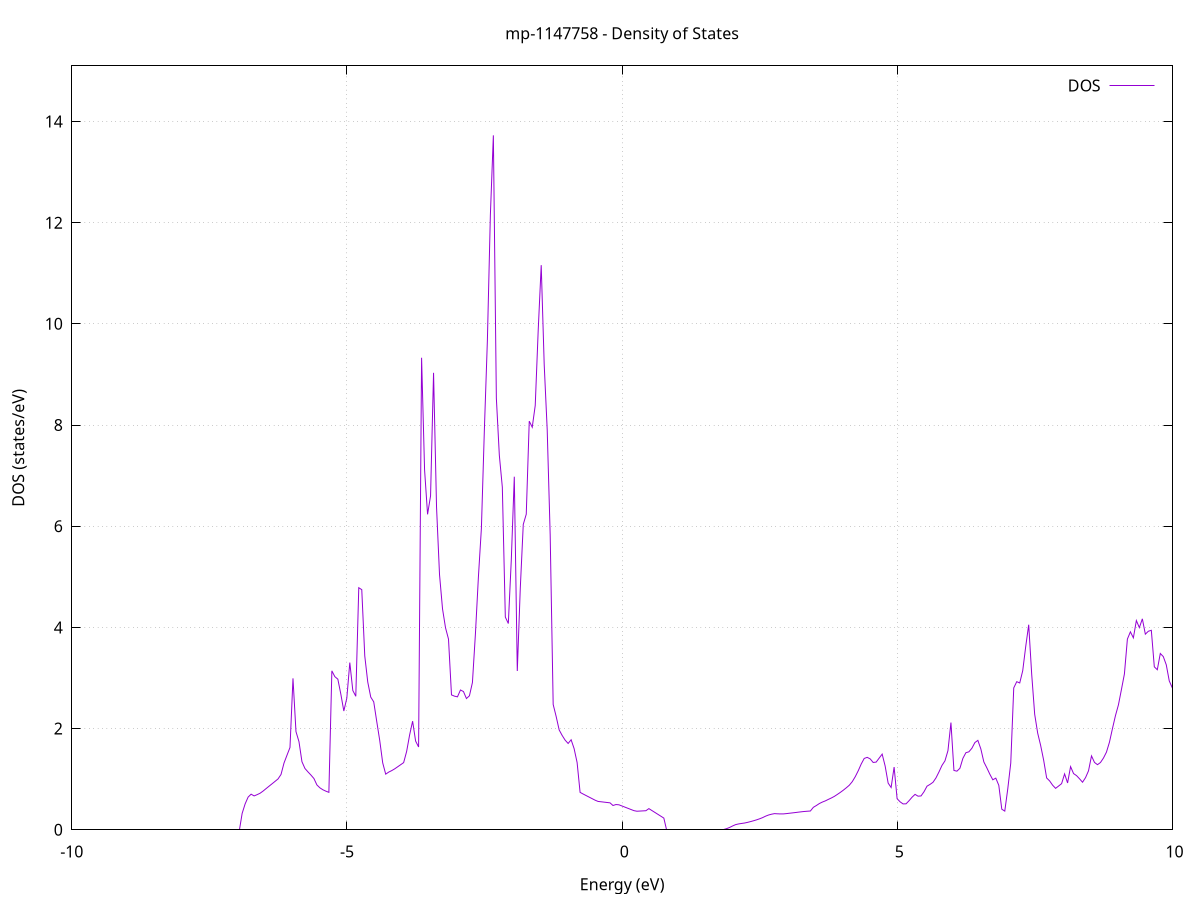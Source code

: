 set title 'mp-1147758 - Density of States'
set xlabel 'Energy (eV)'
set ylabel 'DOS (states/eV)'
set grid
set xrange [-10:10]
set yrange [0:15.099]
set xzeroaxis lt -1
set terminal png size 800,600
set output 'mp-1147758_dos_gnuplot.png'
plot '-' using 1:2 with lines title 'DOS'
-75.104100 0.000000
-75.049800 0.000000
-74.995400 0.000000
-74.941100 0.000000
-74.886700 0.000000
-74.832400 0.000000
-74.778000 0.000000
-74.723700 0.000000
-74.669400 0.000000
-74.615000 0.000000
-74.560700 0.000000
-74.506300 0.000000
-74.452000 0.000000
-74.397700 0.000000
-74.343300 0.000000
-74.289000 0.000000
-74.234600 0.000000
-74.180300 0.000000
-74.125900 0.000000
-74.071600 0.000000
-74.017300 0.000000
-73.962900 0.000000
-73.908600 0.000000
-73.854200 0.000000
-73.799900 0.000000
-73.745500 0.000000
-73.691200 0.000000
-73.636900 0.000000
-73.582500 0.000000
-73.528200 0.000000
-73.473800 0.000000
-73.419500 0.000000
-73.365200 0.000000
-73.310800 0.000000
-73.256500 0.000000
-73.202100 0.000000
-73.147800 0.000000
-73.093400 0.000000
-73.039100 0.000000
-72.984800 0.000000
-72.930400 0.000000
-72.876100 0.000000
-72.821700 0.000000
-72.767400 0.000000
-72.713000 0.000000
-72.658700 0.000000
-72.604400 0.000000
-72.550000 0.000000
-72.495700 0.000000
-72.441300 0.000000
-72.387000 0.000000
-72.332700 0.000000
-72.278300 0.000000
-72.224000 0.000000
-72.169600 0.000000
-72.115300 0.000000
-72.060900 0.000000
-72.006600 0.000000
-71.952300 0.000000
-71.897900 0.000000
-71.843600 0.000000
-71.789200 0.000000
-71.734900 0.000000
-71.680500 0.000000
-71.626200 0.000000
-71.571900 0.000000
-71.517500 0.000000
-71.463200 0.000000
-71.408800 0.000000
-71.354500 0.000000
-71.300200 0.000000
-71.245800 0.000000
-71.191500 0.000000
-71.137100 0.000000
-71.082800 0.000000
-71.028400 0.000000
-70.974100 0.000000
-70.919800 0.000000
-70.865400 0.000000
-70.811100 0.000000
-70.756700 0.000000
-70.702400 0.000000
-70.648000 0.000000
-70.593700 0.000000
-70.539400 0.000000
-70.485000 0.000000
-70.430700 0.000000
-70.376300 0.000000
-70.322000 0.000000
-70.267700 0.000000
-70.213300 0.000000
-70.159000 0.000000
-70.104600 0.000000
-70.050300 0.000000
-69.995900 0.000000
-69.941600 0.000000
-69.887300 0.000000
-69.832900 0.000000
-69.778600 0.000000
-69.724200 0.000000
-69.669900 0.000000
-69.615500 0.000000
-69.561200 0.000000
-69.506900 0.000000
-69.452500 0.000000
-69.398200 0.000000
-69.343800 0.000000
-69.289500 0.000000
-69.235200 0.000000
-69.180800 0.000000
-69.126500 0.000000
-69.072100 0.000000
-69.017800 0.000000
-68.963400 0.000000
-68.909100 0.000000
-68.854800 0.000000
-68.800400 0.000000
-68.746100 0.000000
-68.691700 0.000000
-68.637400 0.000000
-68.583000 0.000000
-68.528700 0.000000
-68.474400 0.000000
-68.420000 0.000000
-68.365700 0.000000
-68.311300 0.000000
-68.257000 0.000000
-68.202700 0.000000
-68.148300 0.000000
-68.094000 0.000000
-68.039600 0.000000
-67.985300 0.000000
-67.930900 0.000000
-67.876600 0.000000
-67.822300 0.000000
-67.767900 0.000000
-67.713600 0.000000
-67.659200 0.000000
-67.604900 0.000000
-67.550500 0.000000
-67.496200 0.000000
-67.441900 0.000000
-67.387500 0.000000
-67.333200 0.000000
-67.278800 0.000000
-67.224500 0.000000
-67.170200 0.000000
-67.115800 0.000000
-67.061500 0.000000
-67.007100 0.000000
-66.952800 0.000000
-66.898400 0.000000
-66.844100 0.000000
-66.789800 0.000000
-66.735400 0.000000
-66.681100 0.000000
-66.626700 0.000000
-66.572400 0.000000
-66.518000 0.000000
-66.463700 0.000000
-66.409400 0.000000
-66.355000 0.000000
-66.300700 0.000000
-66.246300 0.000000
-66.192000 0.000000
-66.137700 0.000000
-66.083300 0.000000
-66.029000 0.000000
-65.974600 0.000000
-65.920300 0.000000
-65.865900 0.000000
-65.811600 0.000000
-65.757300 0.000000
-65.702900 0.000000
-65.648600 0.000000
-65.594200 0.000000
-65.539900 0.000000
-65.485500 0.000000
-65.431200 0.000000
-65.376900 0.000000
-65.322500 0.000000
-65.268200 0.000000
-65.213800 0.000000
-65.159500 0.000000
-65.105200 0.000000
-65.050800 0.000000
-64.996500 0.000000
-64.942100 0.000000
-64.887800 0.000000
-64.833400 0.000000
-64.779100 0.000000
-64.724800 0.000000
-64.670400 0.000000
-64.616100 0.000000
-64.561700 0.000000
-64.507400 0.000000
-64.453000 0.000000
-64.398700 0.000000
-64.344400 0.000000
-64.290000 0.000000
-64.235700 0.000000
-64.181300 0.000000
-64.127000 0.000000
-64.072700 0.000000
-64.018300 0.000000
-63.964000 0.000000
-63.909600 0.000000
-63.855300 0.000000
-63.800900 0.000000
-63.746600 0.000000
-63.692300 0.000000
-63.637900 0.000000
-63.583600 0.000000
-63.529200 0.000000
-63.474900 0.000000
-63.420500 0.000000
-63.366200 0.000000
-63.311900 0.000000
-63.257500 0.000000
-63.203200 0.000000
-63.148800 0.000000
-63.094500 0.000000
-63.040200 0.000000
-62.985800 0.000000
-62.931500 0.000000
-62.877100 0.000000
-62.822800 0.000000
-62.768400 0.000000
-62.714100 0.000000
-62.659800 0.000000
-62.605400 0.000000
-62.551100 0.000000
-62.496700 0.000000
-62.442400 0.000000
-62.388000 0.000000
-62.333700 0.000000
-62.279400 0.000000
-62.225000 0.000000
-62.170700 0.000000
-62.116300 0.000000
-62.062000 0.000000
-62.007700 0.000000
-61.953300 0.000000
-61.899000 0.000000
-61.844600 0.000000
-61.790300 0.000000
-61.735900 0.000000
-61.681600 0.000000
-61.627300 0.000000
-61.572900 0.000000
-61.518600 0.000000
-61.464200 0.000000
-61.409900 0.000000
-61.355500 0.000000
-61.301200 0.000000
-61.246900 0.000000
-61.192500 0.000000
-61.138200 0.000000
-61.083800 0.000000
-61.029500 0.000000
-60.975200 0.000000
-60.920800 0.000000
-60.866500 0.000000
-60.812100 0.000000
-60.757800 0.000000
-60.703400 0.000000
-60.649100 0.000000
-60.594800 0.000000
-60.540400 0.000000
-60.486100 0.000000
-60.431700 0.000000
-60.377400 0.000000
-60.323000 0.000000
-60.268700 0.000000
-60.214400 0.000000
-60.160000 0.000000
-60.105700 0.000000
-60.051300 0.000000
-59.997000 0.000000
-59.942700 0.000000
-59.888300 0.000000
-59.834000 0.000000
-59.779600 0.000000
-59.725300 0.000000
-59.670900 0.000000
-59.616600 0.000000
-59.562300 0.000000
-59.507900 0.000000
-59.453600 0.000000
-59.399200 0.000000
-59.344900 0.000000
-59.290500 0.000000
-59.236200 0.000000
-59.181900 0.000000
-59.127500 0.000000
-59.073200 0.000000
-59.018800 0.000000
-58.964500 0.000000
-58.910200 0.000000
-58.855800 0.000000
-58.801500 0.000000
-58.747100 0.000000
-58.692800 0.000000
-58.638400 0.000000
-58.584100 0.000000
-58.529800 0.000000
-58.475400 0.000000
-58.421100 0.000000
-58.366700 0.000000
-58.312400 0.000000
-58.258000 0.000000
-58.203700 0.000000
-58.149400 0.000000
-58.095000 0.000000
-58.040700 0.000000
-57.986300 0.000000
-57.932000 0.000000
-57.877700 0.000000
-57.823300 0.000000
-57.769000 0.000000
-57.714600 0.000000
-57.660300 0.000000
-57.605900 0.000000
-57.551600 0.000000
-57.497300 0.000000
-57.442900 0.000000
-57.388600 0.000000
-57.334200 0.000000
-57.279900 0.000000
-57.225500 0.000000
-57.171200 0.000000
-57.116900 0.000000
-57.062500 0.000000
-57.008200 0.000000
-56.953800 0.000000
-56.899500 0.000000
-56.845200 0.000000
-56.790800 0.000000
-56.736500 0.000000
-56.682100 0.000000
-56.627800 0.000000
-56.573400 0.000000
-56.519100 0.000000
-56.464800 0.000000
-56.410400 0.000000
-56.356100 0.000000
-56.301700 0.000000
-56.247400 0.000000
-56.193000 0.000000
-56.138700 0.000000
-56.084400 0.000000
-56.030000 0.000000
-55.975700 0.000000
-55.921300 0.000000
-55.867000 0.000000
-55.812600 0.000000
-55.758300 0.000000
-55.704000 0.000000
-55.649600 0.000000
-55.595300 0.000000
-55.540900 0.000000
-55.486600 0.000000
-55.432300 0.000000
-55.377900 0.000000
-55.323600 0.000000
-55.269200 0.000000
-55.214900 0.000000
-55.160500 0.000000
-55.106200 0.000000
-55.051900 0.000000
-54.997500 0.000000
-54.943200 0.000000
-54.888800 0.000000
-54.834500 0.000000
-54.780100 0.000000
-54.725800 0.000000
-54.671500 0.000000
-54.617100 0.000000
-54.562800 0.000000
-54.508400 0.000000
-54.454100 0.000000
-54.399800 0.000000
-54.345400 0.000000
-54.291100 0.000000
-54.236700 0.000000
-54.182400 0.000000
-54.128000 0.000000
-54.073700 0.000000
-54.019400 0.000000
-53.965000 0.000000
-53.910700 0.000000
-53.856300 0.000000
-53.802000 0.000000
-53.747600 0.000000
-53.693300 0.000000
-53.639000 0.000000
-53.584600 0.000000
-53.530300 0.000000
-53.475900 0.000000
-53.421600 0.000000
-53.367300 0.000000
-53.312900 0.000000
-53.258600 0.000000
-53.204200 0.000000
-53.149900 0.000000
-53.095500 0.000000
-53.041200 0.000000
-52.986900 0.000000
-52.932500 0.000000
-52.878200 0.000000
-52.823800 0.000000
-52.769500 0.000000
-52.715100 0.000000
-52.660800 0.000000
-52.606500 0.000000
-52.552100 0.000000
-52.497800 0.000000
-52.443400 0.000000
-52.389100 0.000000
-52.334800 0.000000
-52.280400 0.000000
-52.226100 0.000000
-52.171700 0.000000
-52.117400 0.000000
-52.063000 0.000000
-52.008700 0.000000
-51.954400 0.000000
-51.900000 0.000000
-51.845700 0.000000
-51.791300 0.000000
-51.737000 0.000000
-51.682600 0.000000
-51.628300 0.000000
-51.574000 0.000000
-51.519600 0.000000
-51.465300 0.000000
-51.410900 0.000000
-51.356600 0.000000
-51.302300 0.000000
-51.247900 0.000000
-51.193600 0.000000
-51.139200 0.000000
-51.084900 0.000000
-51.030500 0.000000
-50.976200 0.000000
-50.921900 0.000000
-50.867500 0.000000
-50.813200 0.000000
-50.758800 0.000000
-50.704500 0.000000
-50.650100 0.000000
-50.595800 0.000000
-50.541500 0.000000
-50.487100 0.000000
-50.432800 0.000000
-50.378400 0.000000
-50.324100 0.000000
-50.269800 0.000000
-50.215400 0.000000
-50.161100 0.000000
-50.106700 0.000000
-50.052400 0.000000
-49.998000 0.000000
-49.943700 0.000000
-49.889400 0.000000
-49.835000 0.000000
-49.780700 0.000000
-49.726300 0.000000
-49.672000 0.000000
-49.617600 0.000000
-49.563300 0.000000
-49.509000 0.000000
-49.454600 0.000000
-49.400300 0.000000
-49.345900 0.000000
-49.291600 0.000000
-49.237300 0.000000
-49.182900 0.000000
-49.128600 0.000000
-49.074200 0.000000
-49.019900 0.000000
-48.965500 0.000000
-48.911200 0.000000
-48.856900 0.000000
-48.802500 0.000000
-48.748200 0.000000
-48.693800 0.000000
-48.639500 0.000000
-48.585100 0.000000
-48.530800 0.000000
-48.476500 0.000000
-48.422100 0.000000
-48.367800 0.000000
-48.313400 0.000000
-48.259100 0.000000
-48.204800 0.000000
-48.150400 0.000000
-48.096100 0.000000
-48.041700 0.000000
-47.987400 0.000000
-47.933000 0.000000
-47.878700 0.000000
-47.824400 0.000000
-47.770000 0.000000
-47.715700 0.000000
-47.661300 0.000000
-47.607000 0.000000
-47.552600 0.000000
-47.498300 0.000000
-47.444000 0.000000
-47.389600 0.000000
-47.335300 0.000000
-47.280900 0.000000
-47.226600 0.000000
-47.172300 0.000000
-47.117900 0.000000
-47.063600 0.000000
-47.009200 0.000000
-46.954900 0.000000
-46.900500 0.000000
-46.846200 0.000000
-46.791900 0.000000
-46.737500 0.000000
-46.683200 0.000000
-46.628800 0.000000
-46.574500 0.000000
-46.520100 0.000000
-46.465800 0.000000
-46.411500 0.000000
-46.357100 0.000000
-46.302800 0.000000
-46.248400 0.000000
-46.194100 0.000000
-46.139800 0.000000
-46.085400 0.000000
-46.031100 0.000000
-45.976700 0.000000
-45.922400 0.000000
-45.868000 0.000000
-45.813700 0.000000
-45.759400 0.000000
-45.705000 0.000000
-45.650700 0.000000
-45.596300 0.000000
-45.542000 0.000000
-45.487600 0.000000
-45.433300 0.000000
-45.379000 0.000000
-45.324600 0.000000
-45.270300 0.000000
-45.215900 0.000000
-45.161600 0.000000
-45.107300 0.000000
-45.052900 0.000000
-44.998600 0.000000
-44.944200 0.000000
-44.889900 0.000000
-44.835500 0.000000
-44.781200 0.000000
-44.726900 0.000000
-44.672500 0.000000
-44.618200 0.000000
-44.563800 0.000000
-44.509500 0.000000
-44.455100 0.000000
-44.400800 0.000000
-44.346500 0.000000
-44.292100 0.000000
-44.237800 0.000000
-44.183400 0.000000
-44.129100 0.000000
-44.074800 0.000000
-44.020400 0.000000
-43.966100 0.000000
-43.911700 0.000000
-43.857400 0.000000
-43.803000 0.000000
-43.748700 0.000000
-43.694400 0.000000
-43.640000 0.000000
-43.585700 0.000000
-43.531300 0.000000
-43.477000 0.000000
-43.422600 0.000000
-43.368300 0.000000
-43.314000 0.000000
-43.259600 0.000000
-43.205300 0.000000
-43.150900 0.000000
-43.096600 0.000000
-43.042300 0.000000
-42.987900 0.000000
-42.933600 0.000000
-42.879200 0.000000
-42.824900 0.000000
-42.770500 0.000000
-42.716200 0.000000
-42.661900 0.000000
-42.607500 0.000000
-42.553200 0.000000
-42.498800 0.000000
-42.444500 0.000000
-42.390100 0.000000
-42.335800 0.000000
-42.281500 0.000000
-42.227100 0.000000
-42.172800 0.000000
-42.118400 0.000000
-42.064100 0.000000
-42.009800 0.000000
-41.955400 0.000000
-41.901100 0.000000
-41.846700 0.000000
-41.792400 0.000000
-41.738000 0.000000
-41.683700 0.000000
-41.629400 0.000000
-41.575000 0.000000
-41.520700 0.000000
-41.466300 0.000000
-41.412000 0.000000
-41.357600 0.000000
-41.303300 0.000000
-41.249000 0.000000
-41.194600 0.000000
-41.140300 0.000000
-41.085900 0.000000
-41.031600 0.000000
-40.977300 0.000000
-40.922900 0.000000
-40.868600 0.000000
-40.814200 0.000000
-40.759900 0.000000
-40.705500 0.000000
-40.651200 0.000000
-40.596900 0.000000
-40.542500 0.000000
-40.488200 0.000000
-40.433800 0.000000
-40.379500 0.000000
-40.325100 0.000000
-40.270800 0.000000
-40.216500 0.000000
-40.162100 0.000000
-40.107800 0.000000
-40.053400 0.000000
-39.999100 0.000000
-39.944800 0.000000
-39.890400 0.000000
-39.836100 0.000000
-39.781700 0.000000
-39.727400 0.000000
-39.673000 0.000000
-39.618700 0.000000
-39.564400 0.000000
-39.510000 0.000000
-39.455700 0.000000
-39.401300 0.000000
-39.347000 0.000000
-39.292600 0.000000
-39.238300 0.000000
-39.184000 0.000000
-39.129600 0.000000
-39.075300 0.000000
-39.020900 0.000000
-38.966600 0.000000
-38.912300 0.000000
-38.857900 0.000000
-38.803600 0.000000
-38.749200 0.000000
-38.694900 0.000000
-38.640500 0.000000
-38.586200 0.000000
-38.531900 0.000000
-38.477500 0.000000
-38.423200 0.000000
-38.368800 0.000000
-38.314500 0.000000
-38.260100 0.000000
-38.205800 0.000000
-38.151500 0.000000
-38.097100 0.000000
-38.042800 0.000000
-37.988400 0.000000
-37.934100 0.000000
-37.879800 0.000000
-37.825400 0.000000
-37.771100 0.000000
-37.716700 0.000000
-37.662400 0.000000
-37.608000 0.000000
-37.553700 0.000000
-37.499400 0.000000
-37.445000 0.000000
-37.390700 0.000000
-37.336300 0.000000
-37.282000 0.000000
-37.227600 0.000000
-37.173300 0.000000
-37.119000 0.000000
-37.064600 0.000000
-37.010300 0.000000
-36.955900 0.000000
-36.901600 0.000000
-36.847300 0.000000
-36.792900 0.000000
-36.738600 0.000000
-36.684200 0.000000
-36.629900 0.000000
-36.575500 0.000000
-36.521200 0.000000
-36.466900 0.000000
-36.412500 0.000000
-36.358200 0.000000
-36.303800 0.000000
-36.249500 0.000000
-36.195100 0.000000
-36.140800 0.000000
-36.086500 0.000000
-36.032100 0.000000
-35.977800 0.000000
-35.923400 0.000000
-35.869100 0.000000
-35.814800 0.000000
-35.760400 0.000000
-35.706100 0.000000
-35.651700 0.000000
-35.597400 0.000000
-35.543000 0.000000
-35.488700 0.000000
-35.434400 0.000000
-35.380000 0.000000
-35.325700 0.000000
-35.271300 0.000000
-35.217000 0.000000
-35.162600 0.000000
-35.108300 0.000000
-35.054000 0.000000
-34.999600 0.000000
-34.945300 0.000000
-34.890900 0.000000
-34.836600 0.000000
-34.782300 0.000000
-34.727900 0.000000
-34.673600 0.000000
-34.619200 0.000000
-34.564900 0.000000
-34.510500 0.000000
-34.456200 0.000000
-34.401900 0.000000
-34.347500 0.000000
-34.293200 0.000000
-34.238800 0.000000
-34.184500 0.000000
-34.130100 0.000000
-34.075800 0.000000
-34.021500 0.000000
-33.967100 0.000000
-33.912800 0.000000
-33.858400 0.000000
-33.804100 0.000000
-33.749700 0.000000
-33.695400 0.000000
-33.641100 0.000000
-33.586700 0.000000
-33.532400 0.000000
-33.478000 0.000000
-33.423700 0.000000
-33.369400 0.000000
-33.315000 0.000000
-33.260700 0.000000
-33.206300 0.000000
-33.152000 0.000000
-33.097600 0.000000
-33.043300 0.000000
-32.989000 0.000000
-32.934600 0.000000
-32.880300 0.000000
-32.825900 0.000000
-32.771600 0.000000
-32.717200 0.000000
-32.662900 0.000000
-32.608600 0.000000
-32.554200 0.000000
-32.499900 0.000000
-32.445500 0.000000
-32.391200 0.000000
-32.336900 0.000000
-32.282500 0.000000
-32.228200 0.000000
-32.173800 0.000000
-32.119500 0.000000
-32.065100 0.000000
-32.010800 0.000000
-31.956500 0.000000
-31.902100 0.000000
-31.847800 0.000000
-31.793400 0.000000
-31.739100 0.000000
-31.684700 0.000000
-31.630400 0.000000
-31.576100 0.000000
-31.521700 0.000000
-31.467400 0.000000
-31.413000 0.000000
-31.358700 0.000000
-31.304400 0.000000
-31.250000 0.000000
-31.195700 0.000000
-31.141300 0.000000
-31.087000 0.000000
-31.032600 0.000000
-30.978300 0.000000
-30.924000 0.000000
-30.869600 0.000000
-30.815300 0.000000
-30.760900 0.000000
-30.706600 0.000000
-30.652200 0.000000
-30.597900 0.000000
-30.543600 0.000000
-30.489200 0.000000
-30.434900 0.000000
-30.380500 0.000000
-30.326200 0.000000
-30.271900 0.000000
-30.217500 0.000000
-30.163200 0.000000
-30.108800 0.000000
-30.054500 0.000000
-30.000100 0.000000
-29.945800 0.000000
-29.891500 0.000000
-29.837100 0.000000
-29.782800 0.000000
-29.728400 0.000000
-29.674100 0.000000
-29.619700 0.000000
-29.565400 0.000000
-29.511100 0.000000
-29.456700 0.000000
-29.402400 0.000000
-29.348000 0.000000
-29.293700 0.000000
-29.239400 0.000000
-29.185000 0.000000
-29.130700 0.000000
-29.076300 0.000000
-29.022000 0.000000
-28.967600 0.000000
-28.913300 0.000000
-28.859000 0.000000
-28.804600 0.000000
-28.750300 0.000000
-28.695900 0.000000
-28.641600 0.000000
-28.587200 0.000000
-28.532900 0.000000
-28.478600 0.000000
-28.424200 0.000000
-28.369900 0.000000
-28.315500 0.000000
-28.261200 0.000000
-28.206900 0.000000
-28.152500 0.000000
-28.098200 0.000000
-28.043800 0.000000
-27.989500 0.000000
-27.935100 0.000000
-27.880800 0.000000
-27.826500 0.000000
-27.772100 0.000000
-27.717800 0.000000
-27.663400 0.000000
-27.609100 0.000000
-27.554700 0.000000
-27.500400 0.000000
-27.446100 0.000000
-27.391700 0.000000
-27.337400 0.000000
-27.283000 0.000000
-27.228700 0.000000
-27.174400 0.000000
-27.120000 0.000000
-27.065700 0.000000
-27.011300 0.000000
-26.957000 0.000000
-26.902600 0.000000
-26.848300 0.000000
-26.794000 0.000000
-26.739600 0.000000
-26.685300 0.000000
-26.630900 0.000000
-26.576600 0.000000
-26.522200 0.000000
-26.467900 0.000000
-26.413600 0.000000
-26.359200 0.000000
-26.304900 0.000000
-26.250500 0.000000
-26.196200 0.000000
-26.141900 0.000000
-26.087500 0.000000
-26.033200 0.000000
-25.978800 0.000000
-25.924500 0.000000
-25.870100 0.000000
-25.815800 0.000000
-25.761500 0.000000
-25.707100 0.000000
-25.652800 0.000000
-25.598400 0.000000
-25.544100 0.000000
-25.489700 0.000000
-25.435400 0.000000
-25.381100 0.000000
-25.326700 0.000000
-25.272400 0.000000
-25.218000 0.000000
-25.163700 0.000000
-25.109400 0.000000
-25.055000 0.000000
-25.000700 0.000000
-24.946300 0.000000
-24.892000 0.000000
-24.837600 0.000000
-24.783300 0.000000
-24.729000 0.000000
-24.674600 0.000000
-24.620300 0.000000
-24.565900 0.000000
-24.511600 0.000000
-24.457200 0.000000
-24.402900 0.000000
-24.348600 0.000000
-24.294200 0.000000
-24.239900 0.000000
-24.185500 0.000000
-24.131200 0.000000
-24.076900 0.000000
-24.022500 0.000000
-23.968200 0.000000
-23.913800 0.000000
-23.859500 0.000000
-23.805100 0.000000
-23.750800 0.000000
-23.696500 0.000000
-23.642100 0.000000
-23.587800 0.000000
-23.533400 0.000000
-23.479100 0.000000
-23.424700 0.000000
-23.370400 0.000000
-23.316100 0.000000
-23.261700 0.000000
-23.207400 0.000000
-23.153000 0.000000
-23.098700 0.000000
-23.044400 0.000000
-22.990000 0.000000
-22.935700 0.000000
-22.881300 0.000000
-22.827000 0.000000
-22.772600 0.000000
-22.718300 0.000000
-22.664000 0.000000
-22.609600 0.000000
-22.555300 0.000000
-22.500900 0.000000
-22.446600 0.000000
-22.392200 0.000000
-22.337900 0.000000
-22.283600 0.000000
-22.229200 0.000000
-22.174900 0.000000
-22.120500 0.000000
-22.066200 0.000000
-22.011900 0.000000
-21.957500 0.000000
-21.903200 0.000000
-21.848800 0.000000
-21.794500 0.000000
-21.740100 0.000000
-21.685800 0.000000
-21.631500 0.000000
-21.577100 0.000000
-21.522800 0.000000
-21.468400 0.000000
-21.414100 0.000000
-21.359700 0.000000
-21.305400 0.000000
-21.251100 0.000000
-21.196700 0.000000
-21.142400 0.000000
-21.088000 0.000000
-21.033700 0.000000
-20.979400 0.000000
-20.925000 0.000000
-20.870700 0.000000
-20.816300 0.000000
-20.762000 0.000000
-20.707600 0.000000
-20.653300 0.000000
-20.599000 0.000000
-20.544600 0.000000
-20.490300 0.000000
-20.435900 0.000000
-20.381600 0.000000
-20.327200 0.000000
-20.272900 0.000000
-20.218600 0.000000
-20.164200 0.000000
-20.109900 0.000000
-20.055500 0.000000
-20.001200 0.000000
-19.946900 0.000000
-19.892500 0.000000
-19.838200 0.000000
-19.783800 0.000000
-19.729500 0.000000
-19.675100 0.000000
-19.620800 0.000000
-19.566500 0.000000
-19.512100 0.000000
-19.457800 0.000000
-19.403400 0.000000
-19.349100 0.000000
-19.294700 0.000000
-19.240400 0.000000
-19.186100 0.000000
-19.131700 0.000000
-19.077400 0.000000
-19.023000 0.000000
-18.968700 0.000000
-18.914400 0.000000
-18.860000 0.000000
-18.805700 0.000000
-18.751300 0.000000
-18.697000 0.000000
-18.642600 0.000000
-18.588300 0.000000
-18.534000 0.000000
-18.479600 0.000000
-18.425300 0.000000
-18.370900 0.000000
-18.316600 0.000000
-18.262200 0.000000
-18.207900 0.000000
-18.153600 0.000000
-18.099200 0.000000
-18.044900 0.000000
-17.990500 0.000000
-17.936200 0.000000
-17.881900 0.000000
-17.827500 0.000000
-17.773200 0.000000
-17.718800 0.000000
-17.664500 0.000000
-17.610100 0.000000
-17.555800 0.000000
-17.501500 0.000000
-17.447100 0.000000
-17.392800 0.000000
-17.338400 0.000000
-17.284100 0.000000
-17.229700 0.000000
-17.175400 0.000000
-17.121100 0.000000
-17.066700 0.000000
-17.012400 0.000000
-16.958000 0.000000
-16.903700 0.000000
-16.849400 0.000000
-16.795000 0.000000
-16.740700 0.000000
-16.686300 0.000000
-16.632000 0.000000
-16.577600 0.000000
-16.523300 0.000000
-16.469000 0.000000
-16.414600 0.000000
-16.360300 0.000000
-16.305900 0.000000
-16.251600 0.000000
-16.197200 0.000000
-16.142900 0.000000
-16.088600 0.000000
-16.034200 0.000000
-15.979900 0.000000
-15.925500 0.000000
-15.871200 0.000000
-15.816900 0.000000
-15.762500 0.000000
-15.708200 0.000000
-15.653800 0.000000
-15.599500 0.000000
-15.545100 1.929700
-15.490800 2.262300
-15.436500 2.214700
-15.382100 2.448000
-15.327800 2.516500
-15.273400 2.683500
-15.219100 2.937500
-15.164700 3.241900
-15.110400 3.548200
-15.056100 4.737500
-15.001700 3.063000
-14.947400 2.566700
-14.893000 2.175700
-14.838700 13.986000
-14.784400 5.623100
-14.730000 4.788500
-14.675700 3.984200
-14.621300 3.759000
-14.567000 3.263400
-14.512600 3.232300
-14.458300 0.964700
-14.404000 0.000000
-14.349600 0.000000
-14.295300 0.000000
-14.240900 0.000000
-14.186600 0.000000
-14.132200 0.000000
-14.077900 0.000000
-14.023600 0.000000
-13.969200 0.000000
-13.914900 0.000000
-13.860500 0.000000
-13.806200 0.000000
-13.751900 0.000000
-13.697500 0.000000
-13.643200 0.000000
-13.588800 0.000000
-13.534500 0.000000
-13.480100 0.000000
-13.425800 0.000000
-13.371500 0.000000
-13.317100 0.000000
-13.262800 0.000000
-13.208400 0.000000
-13.154100 0.000000
-13.099700 0.000000
-13.045400 0.000000
-12.991100 0.000000
-12.936700 0.000000
-12.882400 0.000000
-12.828000 0.000000
-12.773700 0.000000
-12.719400 0.000000
-12.665000 0.000000
-12.610700 0.000000
-12.556300 0.000000
-12.502000 0.000000
-12.447600 0.000000
-12.393300 0.000000
-12.339000 0.000000
-12.284600 0.000000
-12.230300 0.000000
-12.175900 0.000000
-12.121600 0.000000
-12.067200 0.000000
-12.012900 0.000000
-11.958600 0.000000
-11.904200 0.000000
-11.849900 0.000000
-11.795500 0.000000
-11.741200 0.000000
-11.686800 0.000000
-11.632500 0.000000
-11.578200 0.000000
-11.523800 0.000000
-11.469500 0.000000
-11.415100 0.000000
-11.360800 0.000000
-11.306500 0.000000
-11.252100 0.000000
-11.197800 0.000000
-11.143400 0.000000
-11.089100 0.000000
-11.034700 0.000000
-10.980400 0.000000
-10.926100 0.000000
-10.871700 0.000000
-10.817400 0.000000
-10.763000 0.000000
-10.708700 0.000000
-10.654300 0.000000
-10.600000 0.000000
-10.545700 0.000000
-10.491300 0.000000
-10.437000 0.000000
-10.382600 0.000000
-10.328300 0.000000
-10.274000 0.000000
-10.219600 0.000000
-10.165300 0.000000
-10.110900 0.000000
-10.056600 0.000000
-10.002200 0.000000
-9.947900 0.000000
-9.893600 0.000000
-9.839200 0.000000
-9.784900 0.000000
-9.730500 0.000000
-9.676200 0.000000
-9.621800 0.000000
-9.567500 0.000000
-9.513200 0.000000
-9.458800 0.000000
-9.404500 0.000000
-9.350100 0.000000
-9.295800 0.000000
-9.241500 0.000000
-9.187100 0.000000
-9.132800 0.000000
-9.078400 0.000000
-9.024100 0.000000
-8.969700 0.000000
-8.915400 0.000000
-8.861100 0.000000
-8.806700 0.000000
-8.752400 0.000000
-8.698000 0.000000
-8.643700 0.000000
-8.589300 0.000000
-8.535000 0.000000
-8.480700 0.000000
-8.426300 0.000000
-8.372000 0.000000
-8.317600 0.000000
-8.263300 0.000000
-8.209000 0.000000
-8.154600 0.000000
-8.100300 0.000000
-8.045900 0.000000
-7.991600 0.000000
-7.937200 0.000000
-7.882900 0.000000
-7.828600 0.000000
-7.774200 0.000000
-7.719900 0.000000
-7.665500 0.000000
-7.611200 0.000000
-7.556800 0.000000
-7.502500 0.000000
-7.448200 0.000000
-7.393800 0.000000
-7.339500 0.000000
-7.285100 0.000000
-7.230800 0.000000
-7.176500 0.000000
-7.122100 0.000000
-7.067800 0.000000
-7.013400 0.000000
-6.959100 0.000000
-6.904700 0.323600
-6.850400 0.511500
-6.796100 0.646000
-6.741700 0.703800
-6.687400 0.669300
-6.633000 0.694000
-6.578700 0.722100
-6.524300 0.764800
-6.470000 0.813600
-6.415700 0.861500
-6.361300 0.908700
-6.307000 0.956600
-6.252600 1.005200
-6.198300 1.093200
-6.144000 1.319200
-6.089600 1.474400
-6.035300 1.626700
-5.980900 2.993300
-5.926600 1.940600
-5.872200 1.742400
-5.817900 1.345100
-5.763600 1.212000
-5.709200 1.144700
-5.654900 1.082000
-5.600500 1.013200
-5.546200 0.886100
-5.491800 0.829100
-5.437500 0.790600
-5.383200 0.763200
-5.328800 0.739800
-5.274500 3.141400
-5.220100 3.026100
-5.165800 2.976900
-5.111500 2.681200
-5.057100 2.347400
-5.002800 2.600500
-4.948400 3.304400
-4.894100 2.753800
-4.839700 2.638400
-4.785400 4.784500
-4.731100 4.745900
-4.676700 3.436500
-4.622400 2.920200
-4.568000 2.623000
-4.513700 2.528000
-4.459300 2.142100
-4.405000 1.767700
-4.350700 1.322900
-4.296300 1.099600
-4.242000 1.139900
-4.187600 1.168900
-4.133300 1.203800
-4.079000 1.244800
-4.024600 1.286000
-3.970300 1.327400
-3.915900 1.548200
-3.861600 1.874300
-3.807200 2.147100
-3.752900 1.754100
-3.698600 1.636300
-3.644200 9.329800
-3.589900 7.114800
-3.535500 6.234400
-3.481200 6.599600
-3.426800 9.032100
-3.372500 6.379000
-3.318200 5.041800
-3.263800 4.366600
-3.209500 3.993800
-3.155100 3.768300
-3.100800 2.666100
-3.046500 2.641000
-2.992100 2.627500
-2.937800 2.762900
-2.883400 2.732400
-2.829100 2.594100
-2.774700 2.648400
-2.720400 2.910400
-2.666100 3.870100
-2.611700 4.996600
-2.557400 5.959600
-2.503000 7.920200
-2.448700 9.668800
-2.394300 12.151700
-2.340000 13.726000
-2.285700 8.532700
-2.231300 7.400400
-2.177000 6.771000
-2.122600 4.204300
-2.068300 4.076600
-2.014000 5.335800
-1.959600 6.978600
-1.905300 3.138500
-1.850900 4.772200
-1.796600 6.035400
-1.742200 6.238000
-1.687900 8.076700
-1.633600 7.956600
-1.579200 8.386200
-1.524900 9.880600
-1.470500 11.160200
-1.416200 9.197100
-1.361800 7.910300
-1.307500 5.827500
-1.253200 2.476800
-1.198800 2.238700
-1.144500 1.973900
-1.090100 1.864800
-1.035800 1.771500
-0.981500 1.706100
-0.927100 1.779000
-0.872800 1.604000
-0.818400 1.329200
-0.764100 0.739200
-0.709700 0.707300
-0.655400 0.676800
-0.601100 0.646300
-0.546700 0.615900
-0.492400 0.585400
-0.438000 0.560500
-0.383700 0.553500
-0.329300 0.546500
-0.275000 0.539500
-0.220700 0.532500
-0.166300 0.479900
-0.112000 0.498800
-0.057600 0.493400
-0.003300 0.470300
0.051000 0.447300
0.105400 0.424200
0.159700 0.401200
0.214100 0.378200
0.268400 0.366700
0.322800 0.370000
0.377100 0.373300
0.431400 0.376600
0.485800 0.418100
0.540100 0.380700
0.594500 0.343300
0.648800 0.305900
0.703200 0.268500
0.757500 0.231100
0.811800 0.000000
0.866200 0.000000
0.920500 0.000000
0.974900 0.000000
1.029200 0.000000
1.083500 0.000000
1.137900 0.000000
1.192200 0.000000
1.246600 0.000000
1.300900 0.000000
1.355300 0.000000
1.409600 0.000000
1.463900 0.000000
1.518300 0.000000
1.572600 0.000000
1.627000 0.000000
1.681300 0.000000
1.735700 0.000000
1.790000 0.000000
1.844300 0.005300
1.898700 0.022700
1.953000 0.046200
2.007400 0.075600
2.061700 0.102000
2.116000 0.115500
2.170400 0.125100
2.224700 0.133700
2.279100 0.146800
2.333400 0.161700
2.387800 0.178300
2.442100 0.196200
2.496400 0.216300
2.550800 0.239500
2.605100 0.268400
2.659500 0.291600
2.713800 0.307600
2.768200 0.319100
2.822500 0.315700
2.876800 0.313200
2.931200 0.313900
2.985500 0.319800
3.039900 0.326900
3.094200 0.333600
3.148500 0.340900
3.202900 0.348500
3.257200 0.355500
3.311600 0.361900
3.365900 0.366700
3.420300 0.371000
3.474600 0.444100
3.528900 0.479300
3.583300 0.518600
3.637600 0.547500
3.692000 0.571100
3.746300 0.600400
3.800700 0.628200
3.855000 0.659500
3.909300 0.698000
3.963700 0.738400
4.018000 0.781800
4.072400 0.829300
4.126700 0.879700
4.181000 0.950500
4.235400 1.048800
4.289700 1.166400
4.344100 1.299800
4.398400 1.410100
4.452800 1.431500
4.507100 1.401000
4.561400 1.330300
4.615800 1.337900
4.670100 1.416600
4.724500 1.495400
4.778800 1.260000
4.833200 0.922600
4.887500 0.835700
4.941800 1.239200
4.996200 0.613800
5.050500 0.552500
5.104900 0.510800
5.159200 0.513500
5.213500 0.575000
5.267900 0.644100
5.322200 0.699800
5.376600 0.664000
5.430900 0.668900
5.485300 0.752100
5.539600 0.862100
5.593900 0.896700
5.648300 0.938800
5.702600 1.025500
5.757000 1.143500
5.811300 1.271500
5.865700 1.362600
5.920000 1.564200
5.974300 2.118800
6.028700 1.172500
6.083000 1.158500
6.137400 1.215600
6.191700 1.412600
6.246000 1.523300
6.300400 1.541100
6.354700 1.610900
6.409100 1.723700
6.463400 1.767200
6.517800 1.597200
6.572100 1.341000
6.626400 1.224700
6.680800 1.098900
6.735100 0.988000
6.789500 1.020800
6.843800 0.878500
6.898200 0.406800
6.952500 0.369000
7.006800 0.808400
7.061200 1.318700
7.115500 2.804400
7.169900 2.927300
7.224200 2.901800
7.278500 3.143500
7.332900 3.620600
7.387200 4.052800
7.441600 3.073000
7.495900 2.283100
7.550300 1.911100
7.604600 1.665100
7.658900 1.375900
7.713300 1.024400
7.767600 0.965500
7.822000 0.881100
7.876300 0.819000
7.930700 0.864700
7.985000 0.911700
8.039300 1.104100
8.093700 0.925200
8.148000 1.248400
8.202400 1.110800
8.256700 1.070200
8.311000 1.007500
8.365400 0.939800
8.419700 1.030100
8.474100 1.165700
8.528400 1.460000
8.582800 1.331100
8.637100 1.286500
8.691400 1.329800
8.745800 1.418100
8.800100 1.535200
8.854500 1.730900
8.908800 1.998800
8.963200 2.254400
9.017500 2.468600
9.071800 2.770000
9.126200 3.079600
9.180500 3.769400
9.234900 3.912400
9.289200 3.793800
9.343500 4.135300
9.397900 3.995900
9.452200 4.169500
9.506600 3.866500
9.560900 3.923900
9.615300 3.942800
9.669600 3.221000
9.723900 3.163300
9.778300 3.484600
9.832600 3.423600
9.887000 3.260300
9.941300 2.941300
9.995700 2.807700
10.050000 2.786900
10.104300 2.980900
10.158700 3.633100
10.213000 4.245600
10.267400 4.155300
10.321700 4.051500
10.376100 3.492000
10.430400 3.402000
10.484700 3.810000
10.539100 3.550900
10.593400 3.495300
10.647800 2.986300
10.702100 2.988600
10.756400 2.739100
10.810800 2.728800
10.865100 2.974900
10.919500 3.047800
10.973800 2.386400
11.028200 3.136600
11.082500 3.272100
11.136800 3.346000
11.191200 2.812200
11.245500 2.615700
11.299900 2.433900
11.354200 2.385700
11.408600 2.548800
11.462900 2.485900
11.517200 2.546200
11.571600 2.277400
11.625900 2.110400
11.680300 2.211900
11.734600 2.229300
11.788900 2.110200
11.843300 2.030200
11.897600 1.997300
11.952000 1.953500
12.006300 2.116100
12.060700 1.945100
12.115000 2.112500
12.169300 2.125100
12.223700 2.147500
12.278000 2.598400
12.332400 2.895700
12.386700 2.754700
12.441100 2.736500
12.495400 2.752900
12.549700 2.728500
12.604100 2.743000
12.658400 2.689400
12.712800 2.626800
12.767100 2.517100
12.821400 2.638500
12.875800 2.597400
12.930100 2.533900
12.984500 2.593100
13.038800 2.650300
13.093200 2.574300
13.147500 2.568100
13.201800 2.641200
13.256200 2.784500
13.310500 3.087600
13.364900 3.238700
13.419200 3.670300
13.473600 3.423900
13.527900 3.187300
13.582200 3.106700
13.636600 3.040500
13.690900 3.214100
13.745300 3.202500
13.799600 3.221000
13.853900 2.786700
13.908300 2.738200
13.962600 2.903800
14.017000 4.568300
14.071300 4.364700
14.125700 4.445900
14.180000 4.036400
14.234300 2.860100
14.288700 2.498900
14.343000 2.369700
14.397400 2.096900
14.451700 2.106100
14.506100 2.137700
14.560400 2.473100
14.614700 2.596600
14.669100 2.527100
14.723400 3.221000
14.777800 3.079900
14.832100 2.631300
14.886400 2.364900
14.940800 2.476300
14.995100 2.722500
15.049500 3.070700
15.103800 3.358000
15.158200 3.957000
15.212500 3.943400
15.266800 3.686600
15.321200 3.047300
15.375500 2.474200
15.429900 2.061200
15.484200 1.968200
15.538600 1.905000
15.592900 2.034800
15.647200 2.457600
15.701600 2.289700
15.755900 2.603400
15.810300 2.638400
15.864600 2.560200
15.918900 2.399300
15.973300 2.274500
16.027600 2.114100
16.082000 2.019800
16.136300 2.069600
16.190700 2.249700
16.245000 2.567600
16.299300 2.669900
16.353700 2.737600
16.408000 2.511900
16.462400 2.174900
16.516700 2.133500
16.571100 2.065400
16.625400 2.179100
16.679700 2.428200
16.734100 2.835300
16.788400 2.685600
16.842800 2.548100
16.897100 2.475000
16.951400 2.604900
17.005800 2.744300
17.060100 2.975400
17.114500 3.156900
17.168800 3.640400
17.223200 3.855000
17.277500 2.789200
17.331800 2.595800
17.386200 2.680000
17.440500 2.958400
17.494900 3.016300
17.549200 2.927700
17.603600 2.900300
17.657900 2.955900
17.712200 2.944300
17.766600 2.879200
17.820900 2.902400
17.875300 2.711800
17.929600 2.592400
17.983900 2.487900
18.038300 2.420600
18.092600 2.337300
18.147000 2.245000
18.201300 2.151600
18.255700 2.121600
18.310000 1.912400
18.364300 1.820100
18.418700 1.740700
18.473000 1.727500
18.527400 2.467700
18.581700 2.759000
18.636100 3.108000
18.690400 3.442000
18.744700 4.018000
18.799100 3.885400
18.853400 3.600600
18.907800 3.377900
18.962100 3.073900
19.016400 2.722000
19.070800 2.704800
19.125100 2.974300
19.179500 2.530700
19.233800 2.507100
19.288200 2.682100
19.342500 2.933300
19.396800 3.346600
19.451200 3.684000
19.505500 3.484500
19.559900 3.225300
19.614200 2.788600
19.668600 2.785400
19.722900 2.882700
19.777200 3.229300
19.831600 3.480500
19.885900 3.558100
19.940300 3.590200
19.994600 3.527700
20.048900 3.335200
20.103300 3.338600
20.157600 3.305300
20.212000 3.092700
20.266300 2.910600
20.320700 2.781200
20.375000 2.974300
20.429300 2.885000
20.483700 2.768100
20.538000 2.734400
20.592400 2.655500
20.646700 2.663800
20.701100 2.789600
20.755400 2.714000
20.809700 2.640400
20.864100 2.665000
20.918400 2.587600
20.972800 2.580100
21.027100 2.489200
21.081400 2.543700
21.135800 2.611900
21.190100 2.734400
21.244500 2.929000
21.298800 3.181500
21.353200 3.435400
21.407500 3.349800
21.461800 4.143400
21.516200 3.630000
21.570500 3.385400
21.624900 3.446500
21.679200 3.168000
21.733600 3.042600
21.787900 3.066200
21.842200 3.078000
21.896600 3.136600
21.950900 3.310300
22.005300 3.658300
22.059600 3.829100
22.113900 3.780700
22.168300 3.817900
22.222600 4.029200
22.277000 3.467600
22.331300 3.421300
22.385700 3.428600
22.440000 3.289400
22.494300 3.169700
22.548700 3.132600
22.603000 3.042100
22.657400 3.109600
22.711700 2.709900
22.766100 2.413600
22.820400 2.096500
22.874700 2.136200
22.929100 2.194800
22.983400 2.254300
23.037800 2.199800
23.092100 2.370500
23.146400 2.522200
23.200800 2.499000
23.255100 2.656800
23.309500 2.824500
23.363800 2.863500
23.418200 2.871200
23.472500 2.808600
23.526800 3.214800
23.581200 3.668600
23.635500 3.629500
23.689900 3.638200
23.744200 3.405500
23.798600 3.224800
23.852900 3.222500
23.907200 2.779700
23.961600 2.583500
24.015900 2.435300
24.070300 2.396300
24.124600 2.505500
24.178900 2.885000
24.233300 3.619100
24.287600 4.140800
24.342000 3.939600
24.396300 3.817500
24.450700 3.761100
24.505000 3.583500
24.559300 3.264400
24.613700 2.859900
24.668000 2.892200
24.722400 2.951700
24.776700 3.087700
24.831100 3.433700
24.885400 3.866300
24.939700 3.939500
24.994100 3.911500
25.048400 3.292400
25.102800 2.937900
25.157100 2.920500
25.211400 2.958200
25.265800 3.051400
25.320100 3.277900
25.374500 3.727600
25.428800 4.019600
25.483200 3.819600
25.537500 3.475500
25.591800 3.367200
25.646200 3.159800
25.700500 2.867800
25.754900 2.831700
25.809200 2.898600
25.863600 3.127100
25.917900 3.509100
25.972200 3.569500
26.026600 3.349100
26.080900 3.274400
26.135300 3.328100
26.189600 3.479300
26.243900 3.810500
26.298300 3.832800
26.352600 3.727800
26.407000 3.757800
26.461300 3.534500
26.515700 3.565200
26.570000 3.809500
26.624300 4.003300
26.678700 4.184400
26.733000 3.588900
26.787400 2.783100
26.841700 3.079600
26.896100 2.848300
26.950400 2.728500
27.004700 2.588700
27.059100 2.651300
27.113400 2.950000
27.167800 3.408400
27.222100 3.861100
27.276400 4.187700
27.330800 4.317100
27.385100 3.715900
27.439500 3.283300
27.493800 3.050200
27.548200 3.074600
27.602500 3.574800
27.656800 3.016800
27.711200 2.839100
27.765500 2.570900
27.819900 2.083600
27.874200 1.656100
27.928600 1.270200
27.982900 0.792800
28.037200 0.494400
28.091600 0.310900
28.145900 0.191800
28.200300 0.097500
28.254600 0.069700
28.308900 0.055100
28.363300 0.046700
28.417600 0.039200
28.472000 0.030900
28.526300 0.019200
28.580700 0.009200
28.635000 0.000700
28.689300 0.000000
28.743700 0.000000
28.798000 0.000000
28.852400 0.000000
28.906700 0.000000
28.961100 0.000000
29.015400 0.000000
29.069700 0.000000
29.124100 0.000000
29.178400 0.000000
29.232800 0.000000
29.287100 0.000000
29.341400 0.000000
29.395800 0.000000
29.450100 0.000000
29.504500 0.000000
29.558800 0.000000
29.613200 0.000000
29.667500 0.000000
29.721800 0.000000
29.776200 0.000000
29.830500 0.000000
29.884900 0.000000
29.939200 0.000000
29.993600 0.000000
30.047900 0.000000
30.102200 0.000000
30.156600 0.000000
30.210900 0.000000
30.265300 0.000000
30.319600 0.000000
30.373900 0.000000
30.428300 0.000000
30.482600 0.000000
30.537000 0.000000
30.591300 0.000000
30.645700 0.000000
30.700000 0.000000
30.754300 0.000000
30.808700 0.000000
30.863000 0.000000
30.917400 0.000000
30.971700 0.000000
31.026100 0.000000
31.080400 0.000000
31.134700 0.000000
31.189100 0.000000
31.243400 0.000000
31.297800 0.000000
31.352100 0.000000
31.406400 0.000000
31.460800 0.000000
31.515100 0.000000
31.569500 0.000000
31.623800 0.000000
31.678200 0.000000
31.732500 0.000000
31.786800 0.000000
31.841200 0.000000
31.895500 0.000000
31.949900 0.000000
32.004200 0.000000
32.058600 0.000000
32.112900 0.000000
32.167200 0.000000
32.221600 0.000000
32.275900 0.000000
32.330300 0.000000
32.384600 0.000000
32.439000 0.000000
32.493300 0.000000
32.547600 0.000000
32.602000 0.000000
32.656300 0.000000
32.710700 0.000000
32.765000 0.000000
32.819300 0.000000
32.873700 0.000000
32.928000 0.000000
32.982400 0.000000
33.036700 0.000000
33.091100 0.000000
33.145400 0.000000
33.199700 0.000000
33.254100 0.000000
33.308400 0.000000
33.362800 0.000000
33.417100 0.000000
33.471500 0.000000
33.525800 0.000000
33.580100 0.000000
e
